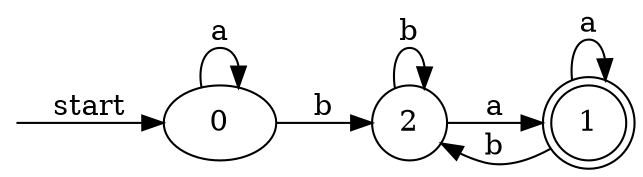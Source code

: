 digraph dfa {
    rankdir = LR;
    __start [style = invis, shape = point];
    __start -> "0" [ label = "start" ];
    node [shape = doublecircle]; "1"
    node [shape = circle];
    "2" -> "1" [ label = "a" ];
    "2" -> "2" [ label = "b" ];
    "1" -> "1" [ label = "a" ];
    "1" -> "2" [ label = "b" ];
    "0" -> "0" [ label = "a" ];
    "0" -> "2" [ label = "b" ];
}
